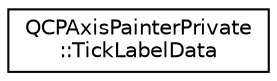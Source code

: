 digraph "Graphical Class Hierarchy"
{
  edge [fontname="Helvetica",fontsize="10",labelfontname="Helvetica",labelfontsize="10"];
  node [fontname="Helvetica",fontsize="10",shape=record];
  rankdir="LR";
  Node0 [label="QCPAxisPainterPrivate\l::TickLabelData",height=0.2,width=0.4,color="black", fillcolor="white", style="filled",URL="$struct_q_c_p_axis_painter_private_1_1_tick_label_data.html"];
}
